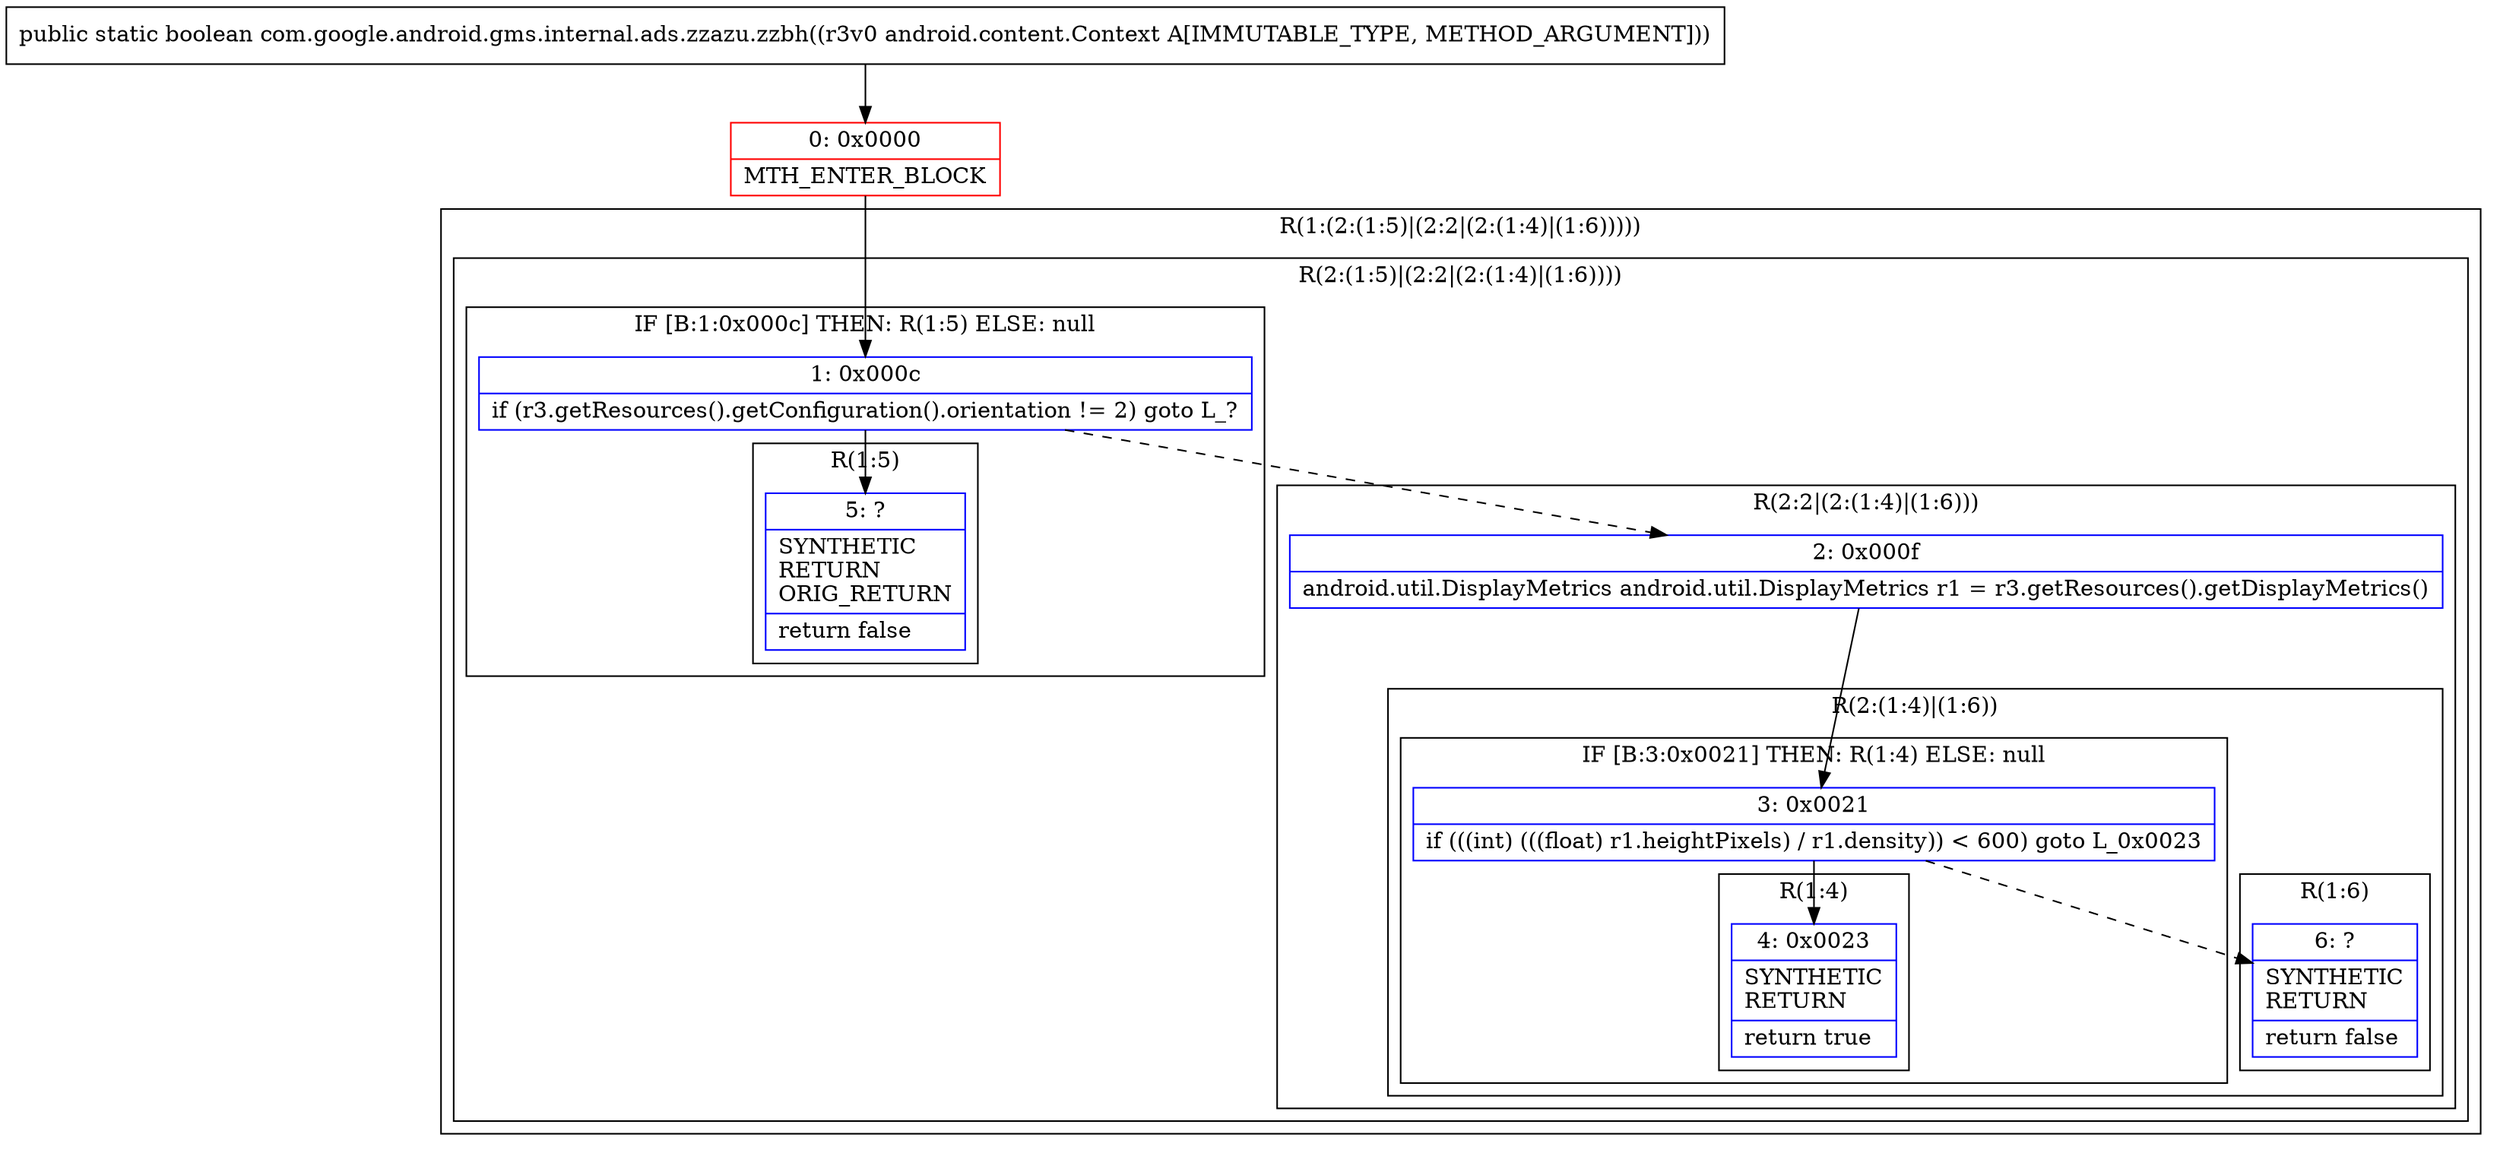 digraph "CFG forcom.google.android.gms.internal.ads.zzazu.zzbh(Landroid\/content\/Context;)Z" {
subgraph cluster_Region_92179076 {
label = "R(1:(2:(1:5)|(2:2|(2:(1:4)|(1:6)))))";
node [shape=record,color=blue];
subgraph cluster_Region_873062047 {
label = "R(2:(1:5)|(2:2|(2:(1:4)|(1:6))))";
node [shape=record,color=blue];
subgraph cluster_IfRegion_1863341023 {
label = "IF [B:1:0x000c] THEN: R(1:5) ELSE: null";
node [shape=record,color=blue];
Node_1 [shape=record,label="{1\:\ 0x000c|if (r3.getResources().getConfiguration().orientation != 2) goto L_?\l}"];
subgraph cluster_Region_1031994363 {
label = "R(1:5)";
node [shape=record,color=blue];
Node_5 [shape=record,label="{5\:\ ?|SYNTHETIC\lRETURN\lORIG_RETURN\l|return false\l}"];
}
}
subgraph cluster_Region_2085353361 {
label = "R(2:2|(2:(1:4)|(1:6)))";
node [shape=record,color=blue];
Node_2 [shape=record,label="{2\:\ 0x000f|android.util.DisplayMetrics android.util.DisplayMetrics r1 = r3.getResources().getDisplayMetrics()\l}"];
subgraph cluster_Region_1280932965 {
label = "R(2:(1:4)|(1:6))";
node [shape=record,color=blue];
subgraph cluster_IfRegion_192262968 {
label = "IF [B:3:0x0021] THEN: R(1:4) ELSE: null";
node [shape=record,color=blue];
Node_3 [shape=record,label="{3\:\ 0x0021|if (((int) (((float) r1.heightPixels) \/ r1.density)) \< 600) goto L_0x0023\l}"];
subgraph cluster_Region_920567383 {
label = "R(1:4)";
node [shape=record,color=blue];
Node_4 [shape=record,label="{4\:\ 0x0023|SYNTHETIC\lRETURN\l|return true\l}"];
}
}
subgraph cluster_Region_1539149304 {
label = "R(1:6)";
node [shape=record,color=blue];
Node_6 [shape=record,label="{6\:\ ?|SYNTHETIC\lRETURN\l|return false\l}"];
}
}
}
}
}
Node_0 [shape=record,color=red,label="{0\:\ 0x0000|MTH_ENTER_BLOCK\l}"];
MethodNode[shape=record,label="{public static boolean com.google.android.gms.internal.ads.zzazu.zzbh((r3v0 android.content.Context A[IMMUTABLE_TYPE, METHOD_ARGUMENT])) }"];
MethodNode -> Node_0;
Node_1 -> Node_2[style=dashed];
Node_1 -> Node_5;
Node_2 -> Node_3;
Node_3 -> Node_4;
Node_3 -> Node_6[style=dashed];
Node_0 -> Node_1;
}

